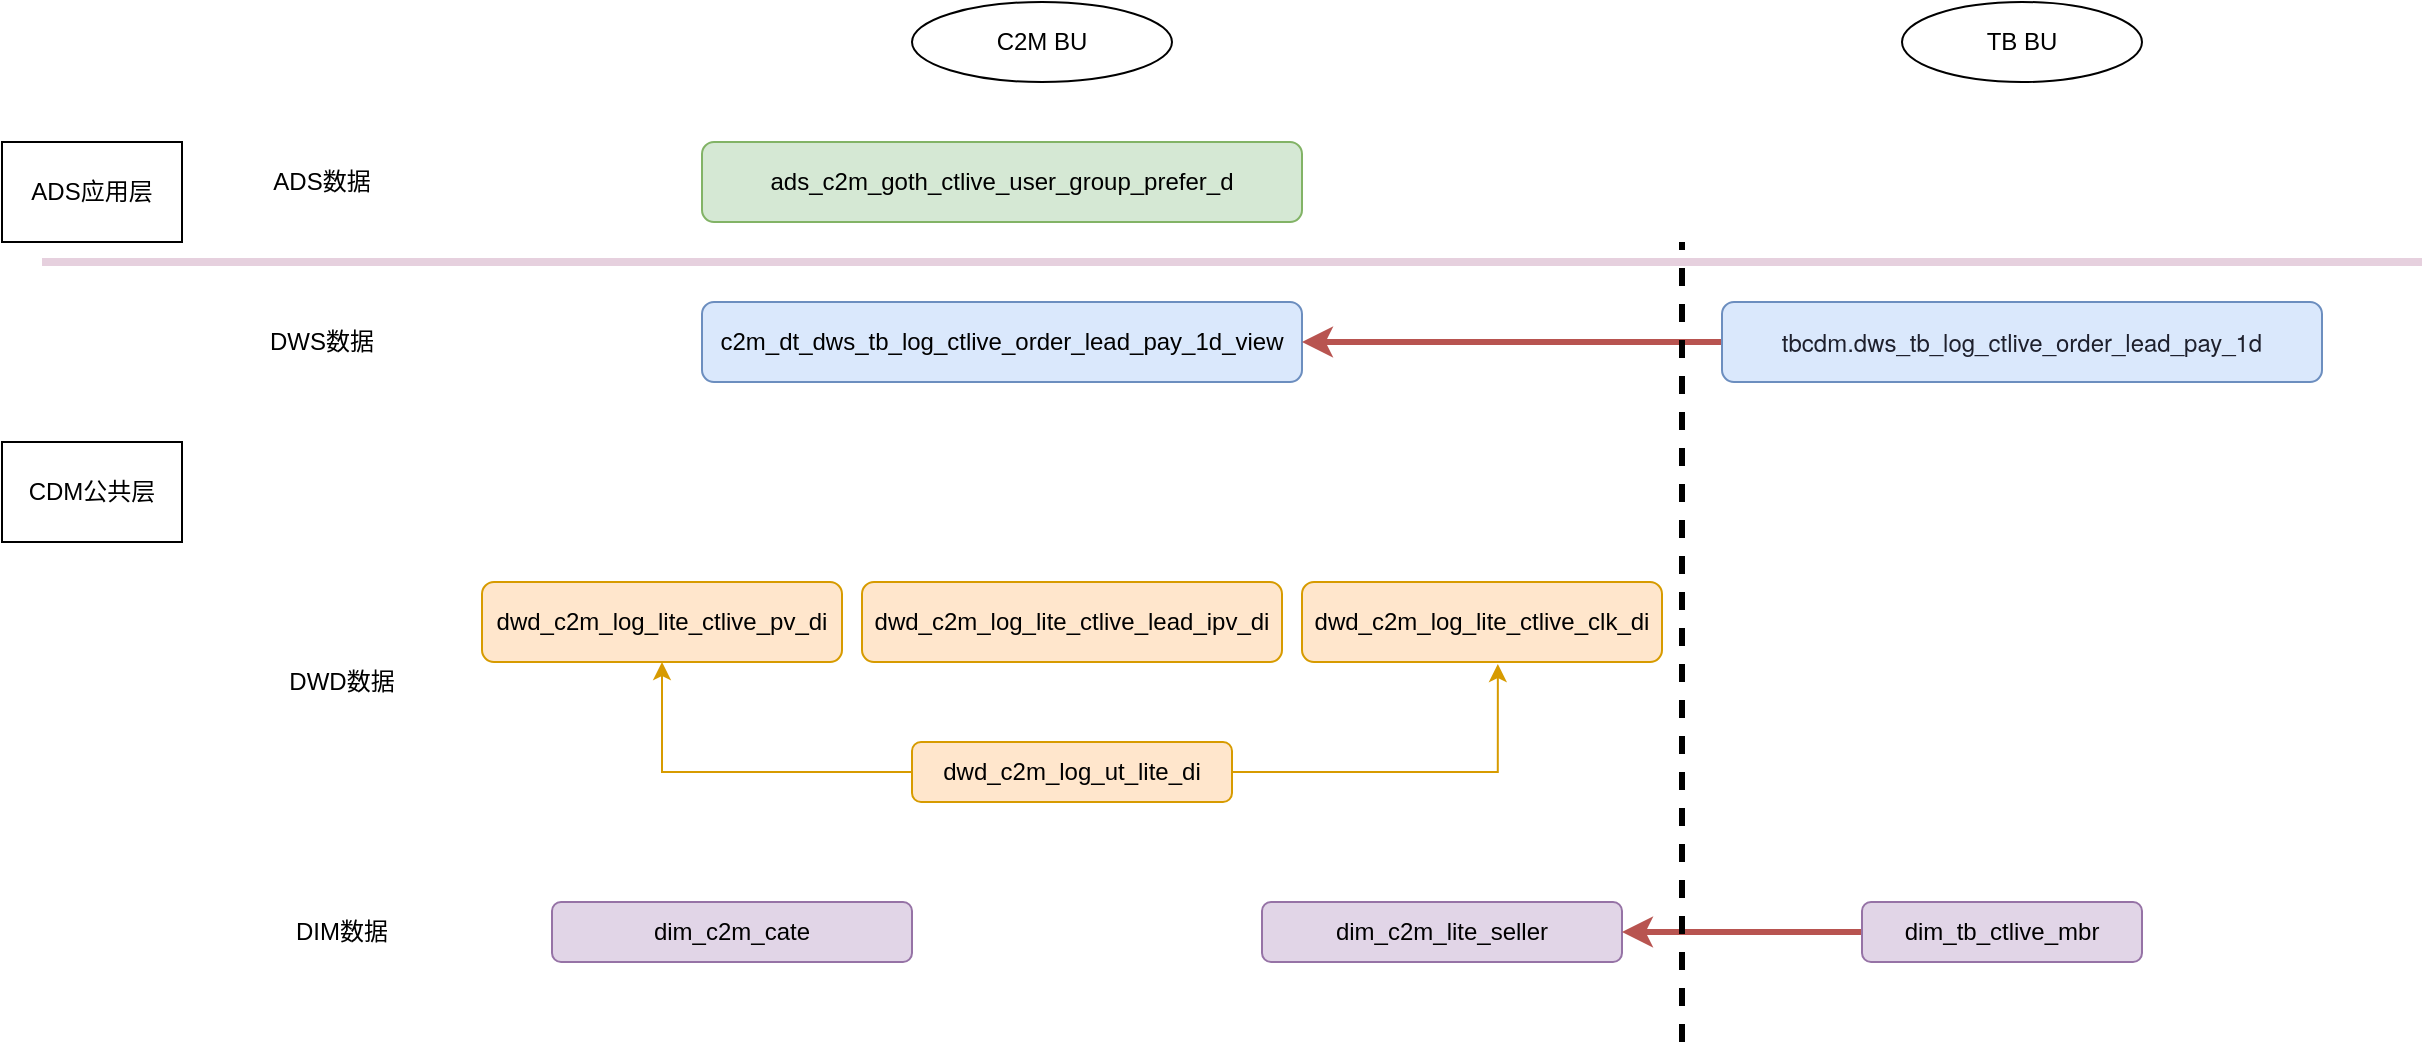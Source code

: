 <mxfile version="14.8.6" type="github">
  <diagram id="C5RBs43oDa-KdzZeNtuy" name="Page-1">
    <mxGraphModel dx="1298" dy="1946" grid="1" gridSize="10" guides="1" tooltips="1" connect="1" arrows="1" fold="1" page="1" pageScale="1" pageWidth="827" pageHeight="1169" math="0" shadow="0">
      <root>
        <mxCell id="WIyWlLk6GJQsqaUBKTNV-0" />
        <mxCell id="WIyWlLk6GJQsqaUBKTNV-1" parent="WIyWlLk6GJQsqaUBKTNV-0" />
        <mxCell id="WIyWlLk6GJQsqaUBKTNV-3" value="dwd_c2m_log_lite_ctlive_pv_di" style="rounded=1;whiteSpace=wrap;html=1;fontSize=12;glass=0;strokeWidth=1;shadow=0;fillColor=#ffe6cc;strokeColor=#d79b00;" parent="WIyWlLk6GJQsqaUBKTNV-1" vertex="1">
          <mxGeometry x="240" y="180" width="180" height="40" as="geometry" />
        </mxCell>
        <mxCell id="OYFXGJOO3s1YKfVLH1vX-0" value="CDM公共层" style="rounded=0;whiteSpace=wrap;html=1;" vertex="1" parent="WIyWlLk6GJQsqaUBKTNV-1">
          <mxGeometry y="110" width="90" height="50" as="geometry" />
        </mxCell>
        <mxCell id="OYFXGJOO3s1YKfVLH1vX-2" value="DWD数据" style="text;html=1;strokeColor=none;fillColor=none;align=center;verticalAlign=middle;whiteSpace=wrap;rounded=0;" vertex="1" parent="WIyWlLk6GJQsqaUBKTNV-1">
          <mxGeometry x="130" y="220" width="80" height="20" as="geometry" />
        </mxCell>
        <mxCell id="OYFXGJOO3s1YKfVLH1vX-3" value="DIM数据" style="text;html=1;strokeColor=none;fillColor=none;align=center;verticalAlign=middle;whiteSpace=wrap;rounded=0;" vertex="1" parent="WIyWlLk6GJQsqaUBKTNV-1">
          <mxGeometry x="130" y="345" width="80" height="20" as="geometry" />
        </mxCell>
        <mxCell id="OYFXGJOO3s1YKfVLH1vX-5" value="dwd_c2m_log_lite_ctlive_clk_di" style="rounded=1;whiteSpace=wrap;html=1;fontSize=12;glass=0;strokeWidth=1;shadow=0;fillColor=#ffe6cc;strokeColor=#d79b00;" vertex="1" parent="WIyWlLk6GJQsqaUBKTNV-1">
          <mxGeometry x="650" y="180" width="180" height="40" as="geometry" />
        </mxCell>
        <mxCell id="OYFXGJOO3s1YKfVLH1vX-7" value="dwd_c2m_log_lite_ctlive_lead_ipv_di" style="rounded=1;whiteSpace=wrap;html=1;fontSize=12;glass=0;strokeWidth=1;shadow=0;fillColor=#ffe6cc;strokeColor=#d79b00;" vertex="1" parent="WIyWlLk6GJQsqaUBKTNV-1">
          <mxGeometry x="430" y="180" width="210" height="40" as="geometry" />
        </mxCell>
        <mxCell id="OYFXGJOO3s1YKfVLH1vX-10" value="DWS数据" style="text;html=1;strokeColor=none;fillColor=none;align=center;verticalAlign=middle;whiteSpace=wrap;rounded=0;" vertex="1" parent="WIyWlLk6GJQsqaUBKTNV-1">
          <mxGeometry x="120" y="50" width="80" height="20" as="geometry" />
        </mxCell>
        <mxCell id="OYFXGJOO3s1YKfVLH1vX-11" value="c2m_dt_dws_tb_log_ctlive_order_lead_pay_1d_view" style="rounded=1;whiteSpace=wrap;html=1;fontSize=12;glass=0;strokeWidth=1;shadow=0;fillColor=#dae8fc;strokeColor=#6c8ebf;" vertex="1" parent="WIyWlLk6GJQsqaUBKTNV-1">
          <mxGeometry x="350" y="40" width="300" height="40" as="geometry" />
        </mxCell>
        <mxCell id="OYFXGJOO3s1YKfVLH1vX-12" value="dim_c2m_cate" style="rounded=1;whiteSpace=wrap;html=1;fontSize=12;glass=0;strokeWidth=1;shadow=0;fillColor=#e1d5e7;strokeColor=#9673a6;" vertex="1" parent="WIyWlLk6GJQsqaUBKTNV-1">
          <mxGeometry x="275" y="340" width="180" height="30" as="geometry" />
        </mxCell>
        <mxCell id="OYFXGJOO3s1YKfVLH1vX-13" value="dim_c2m_lite_seller" style="rounded=1;whiteSpace=wrap;html=1;fontSize=12;glass=0;strokeWidth=1;shadow=0;fillColor=#e1d5e7;strokeColor=#9673a6;" vertex="1" parent="WIyWlLk6GJQsqaUBKTNV-1">
          <mxGeometry x="630" y="340" width="180" height="30" as="geometry" />
        </mxCell>
        <mxCell id="OYFXGJOO3s1YKfVLH1vX-20" style="edgeStyle=orthogonalEdgeStyle;rounded=0;orthogonalLoop=1;jettySize=auto;html=1;entryX=0.5;entryY=1;entryDx=0;entryDy=0;fillColor=#ffe6cc;strokeColor=#d79b00;" edge="1" parent="WIyWlLk6GJQsqaUBKTNV-1" source="OYFXGJOO3s1YKfVLH1vX-15" target="WIyWlLk6GJQsqaUBKTNV-3">
          <mxGeometry relative="1" as="geometry" />
        </mxCell>
        <mxCell id="OYFXGJOO3s1YKfVLH1vX-21" style="edgeStyle=orthogonalEdgeStyle;rounded=0;orthogonalLoop=1;jettySize=auto;html=1;entryX=0.544;entryY=1.025;entryDx=0;entryDy=0;entryPerimeter=0;fillColor=#ffe6cc;strokeColor=#d79b00;" edge="1" parent="WIyWlLk6GJQsqaUBKTNV-1" source="OYFXGJOO3s1YKfVLH1vX-15" target="OYFXGJOO3s1YKfVLH1vX-5">
          <mxGeometry relative="1" as="geometry" />
        </mxCell>
        <mxCell id="OYFXGJOO3s1YKfVLH1vX-15" value="dwd_c2m_log_ut_lite_di" style="rounded=1;whiteSpace=wrap;html=1;fontSize=12;glass=0;strokeWidth=1;shadow=0;fillColor=#ffe6cc;strokeColor=#d79b00;" vertex="1" parent="WIyWlLk6GJQsqaUBKTNV-1">
          <mxGeometry x="455" y="260" width="160" height="30" as="geometry" />
        </mxCell>
        <mxCell id="OYFXGJOO3s1YKfVLH1vX-31" style="edgeStyle=orthogonalEdgeStyle;rounded=0;orthogonalLoop=1;jettySize=auto;html=1;strokeWidth=3;fillColor=#e1d5e7;strokeColor=#B85450;" edge="1" parent="WIyWlLk6GJQsqaUBKTNV-1" source="OYFXGJOO3s1YKfVLH1vX-25" target="OYFXGJOO3s1YKfVLH1vX-13">
          <mxGeometry relative="1" as="geometry" />
        </mxCell>
        <mxCell id="OYFXGJOO3s1YKfVLH1vX-25" value="dim_tb_ctlive_mbr" style="rounded=1;whiteSpace=wrap;html=1;fontSize=12;glass=0;strokeWidth=1;shadow=0;fillColor=#e1d5e7;strokeColor=#9673a6;" vertex="1" parent="WIyWlLk6GJQsqaUBKTNV-1">
          <mxGeometry x="930" y="340" width="140" height="30" as="geometry" />
        </mxCell>
        <mxCell id="OYFXGJOO3s1YKfVLH1vX-30" style="edgeStyle=orthogonalEdgeStyle;rounded=0;orthogonalLoop=1;jettySize=auto;html=1;exitX=0;exitY=0.5;exitDx=0;exitDy=0;entryX=1;entryY=0.5;entryDx=0;entryDy=0;strokeWidth=3;fillColor=#f8cecc;strokeColor=#B85450;" edge="1" parent="WIyWlLk6GJQsqaUBKTNV-1" source="OYFXGJOO3s1YKfVLH1vX-26" target="OYFXGJOO3s1YKfVLH1vX-11">
          <mxGeometry relative="1" as="geometry" />
        </mxCell>
        <mxCell id="OYFXGJOO3s1YKfVLH1vX-26" value="&lt;span style=&quot;color: rgb(30 , 32 , 45) ; font-family: &amp;#34;opensans&amp;#34; , &amp;#34;tahoma&amp;#34; , &amp;#34;helvetica neue&amp;#34; , &amp;#34;helvetica&amp;#34; , &amp;#34;pingfang sc&amp;#34; , &amp;#34;microsoft yahei&amp;#34; , &amp;#34;arial&amp;#34;&quot;&gt;tbcdm.dws_tb_log_ctlive_order_lead_pay_1d&lt;/span&gt;" style="rounded=1;whiteSpace=wrap;html=1;fontSize=12;glass=0;strokeWidth=1;shadow=0;fillColor=#dae8fc;strokeColor=#6c8ebf;" vertex="1" parent="WIyWlLk6GJQsqaUBKTNV-1">
          <mxGeometry x="860" y="40" width="300" height="40" as="geometry" />
        </mxCell>
        <mxCell id="OYFXGJOO3s1YKfVLH1vX-29" value="" style="endArrow=none;dashed=1;html=1;strokeWidth=3;" edge="1" parent="WIyWlLk6GJQsqaUBKTNV-1">
          <mxGeometry width="50" height="50" relative="1" as="geometry">
            <mxPoint x="840" y="410" as="sourcePoint" />
            <mxPoint x="840" y="10" as="targetPoint" />
          </mxGeometry>
        </mxCell>
        <mxCell id="OYFXGJOO3s1YKfVLH1vX-33" value="C2M BU" style="ellipse;whiteSpace=wrap;html=1;" vertex="1" parent="WIyWlLk6GJQsqaUBKTNV-1">
          <mxGeometry x="455" y="-110" width="130" height="40" as="geometry" />
        </mxCell>
        <mxCell id="OYFXGJOO3s1YKfVLH1vX-36" value="TB BU" style="ellipse;whiteSpace=wrap;html=1;" vertex="1" parent="WIyWlLk6GJQsqaUBKTNV-1">
          <mxGeometry x="950" y="-110" width="120" height="40" as="geometry" />
        </mxCell>
        <mxCell id="OYFXGJOO3s1YKfVLH1vX-37" value="ADS数据" style="text;html=1;strokeColor=none;fillColor=none;align=center;verticalAlign=middle;whiteSpace=wrap;rounded=0;" vertex="1" parent="WIyWlLk6GJQsqaUBKTNV-1">
          <mxGeometry x="120" y="-30" width="80" height="20" as="geometry" />
        </mxCell>
        <mxCell id="OYFXGJOO3s1YKfVLH1vX-38" value="ADS应用层" style="rounded=0;whiteSpace=wrap;html=1;" vertex="1" parent="WIyWlLk6GJQsqaUBKTNV-1">
          <mxGeometry y="-40" width="90" height="50" as="geometry" />
        </mxCell>
        <mxCell id="OYFXGJOO3s1YKfVLH1vX-39" value="ads_c2m_goth_ctlive_user_group_prefer_d" style="rounded=1;whiteSpace=wrap;html=1;fontSize=12;glass=0;strokeWidth=1;shadow=0;fillColor=#d5e8d4;strokeColor=#82b366;" vertex="1" parent="WIyWlLk6GJQsqaUBKTNV-1">
          <mxGeometry x="350" y="-40" width="300" height="40" as="geometry" />
        </mxCell>
        <mxCell id="OYFXGJOO3s1YKfVLH1vX-44" value="" style="endArrow=none;html=1;strokeWidth=4;strokeColor=#E6D0DE;" edge="1" parent="WIyWlLk6GJQsqaUBKTNV-1">
          <mxGeometry width="50" height="50" relative="1" as="geometry">
            <mxPoint x="20" y="20" as="sourcePoint" />
            <mxPoint x="1210" y="20" as="targetPoint" />
          </mxGeometry>
        </mxCell>
      </root>
    </mxGraphModel>
  </diagram>
</mxfile>
